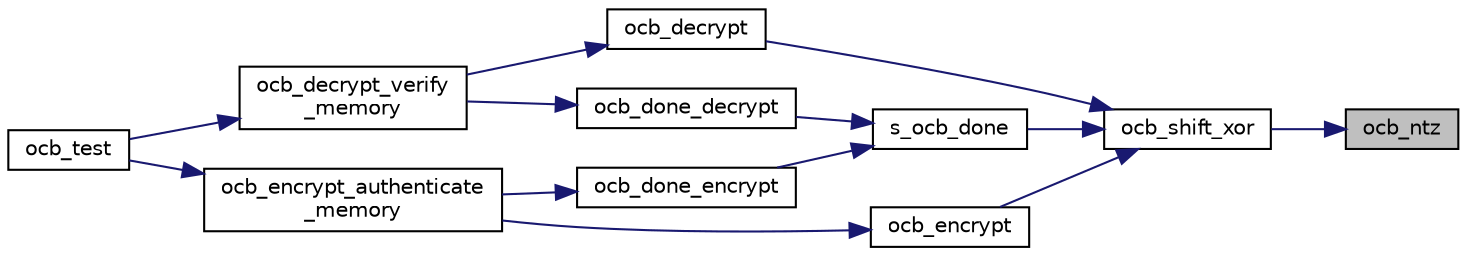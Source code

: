 digraph "ocb_ntz"
{
 // LATEX_PDF_SIZE
  edge [fontname="Helvetica",fontsize="10",labelfontname="Helvetica",labelfontsize="10"];
  node [fontname="Helvetica",fontsize="10",shape=record];
  rankdir="RL";
  Node1 [label="ocb_ntz",height=0.2,width=0.4,color="black", fillcolor="grey75", style="filled", fontcolor="black",tooltip="Returns the number of leading zero bits [from lsb up]."];
  Node1 -> Node2 [dir="back",color="midnightblue",fontsize="10",style="solid"];
  Node2 [label="ocb_shift_xor",height=0.2,width=0.4,color="black", fillcolor="white", style="filled",URL="$ocb__shift__xor_8c.html#a516c53bd11c00b98b911778b136f3658",tooltip="Compute the shift/xor for OCB (internal function)"];
  Node2 -> Node3 [dir="back",color="midnightblue",fontsize="10",style="solid"];
  Node3 [label="ocb_decrypt",height=0.2,width=0.4,color="black", fillcolor="white", style="filled",URL="$ocb__decrypt_8c.html#aeaa8219f1336e85eff7fba017ea1d6ef",tooltip="Decrypt a block with OCB."];
  Node3 -> Node4 [dir="back",color="midnightblue",fontsize="10",style="solid"];
  Node4 [label="ocb_decrypt_verify\l_memory",height=0.2,width=0.4,color="black", fillcolor="white", style="filled",URL="$ocb__decrypt__verify__memory_8c.html#a54a8c51becc57a9eded7c6da4479ac10",tooltip="Decrypt and compare the tag with OCB."];
  Node4 -> Node5 [dir="back",color="midnightblue",fontsize="10",style="solid"];
  Node5 [label="ocb_test",height=0.2,width=0.4,color="black", fillcolor="white", style="filled",URL="$ocb__test_8c.html#afbc7c6139aaabac9146afff688bafbb9",tooltip="Test the OCB protocol."];
  Node2 -> Node6 [dir="back",color="midnightblue",fontsize="10",style="solid"];
  Node6 [label="ocb_encrypt",height=0.2,width=0.4,color="black", fillcolor="white", style="filled",URL="$ocb__encrypt_8c.html#a5b4272f3b7881406e40a13ec05ce5aa2",tooltip="Encrypt a block of data with OCB."];
  Node6 -> Node7 [dir="back",color="midnightblue",fontsize="10",style="solid"];
  Node7 [label="ocb_encrypt_authenticate\l_memory",height=0.2,width=0.4,color="black", fillcolor="white", style="filled",URL="$ocb__encrypt__authenticate__memory_8c.html#a6dc818f74acf81f66cd2f25b5f0024b6",tooltip="Encrypt and generate an authentication code for a buffer of memory."];
  Node7 -> Node5 [dir="back",color="midnightblue",fontsize="10",style="solid"];
  Node2 -> Node8 [dir="back",color="midnightblue",fontsize="10",style="solid"];
  Node8 [label="s_ocb_done",height=0.2,width=0.4,color="black", fillcolor="white", style="filled",URL="$s__ocb__done_8c.html#a0e6dd21746be44a0949d16b9e1ac796d",tooltip="Shared code to finish an OCB stream."];
  Node8 -> Node9 [dir="back",color="midnightblue",fontsize="10",style="solid"];
  Node9 [label="ocb_done_decrypt",height=0.2,width=0.4,color="black", fillcolor="white", style="filled",URL="$ocb__done__decrypt_8c.html#a9f8c7f1d6dd8025f8b4375841707a096",tooltip="Terminate a decrypting OCB state."];
  Node9 -> Node4 [dir="back",color="midnightblue",fontsize="10",style="solid"];
  Node8 -> Node10 [dir="back",color="midnightblue",fontsize="10",style="solid"];
  Node10 [label="ocb_done_encrypt",height=0.2,width=0.4,color="black", fillcolor="white", style="filled",URL="$ocb__done__encrypt_8c.html#aab90ede8c55c4f4a167a26dd2095556e",tooltip="Terminate an encryption OCB state."];
  Node10 -> Node7 [dir="back",color="midnightblue",fontsize="10",style="solid"];
}

